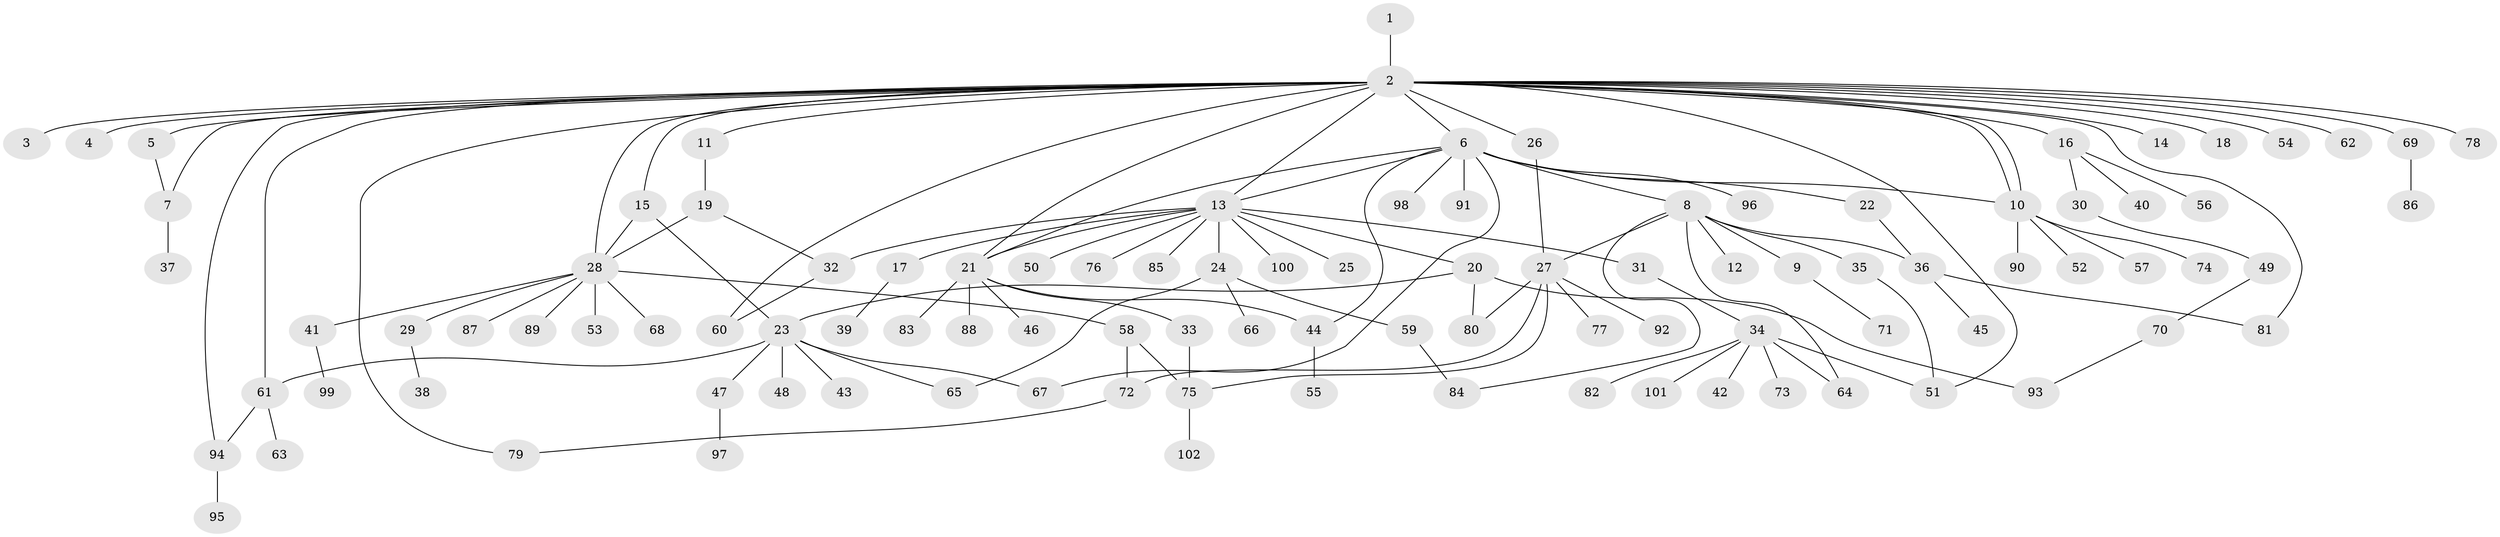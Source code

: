 // Generated by graph-tools (version 1.1) at 2025/35/03/09/25 02:35:50]
// undirected, 102 vertices, 130 edges
graph export_dot {
graph [start="1"]
  node [color=gray90,style=filled];
  1;
  2;
  3;
  4;
  5;
  6;
  7;
  8;
  9;
  10;
  11;
  12;
  13;
  14;
  15;
  16;
  17;
  18;
  19;
  20;
  21;
  22;
  23;
  24;
  25;
  26;
  27;
  28;
  29;
  30;
  31;
  32;
  33;
  34;
  35;
  36;
  37;
  38;
  39;
  40;
  41;
  42;
  43;
  44;
  45;
  46;
  47;
  48;
  49;
  50;
  51;
  52;
  53;
  54;
  55;
  56;
  57;
  58;
  59;
  60;
  61;
  62;
  63;
  64;
  65;
  66;
  67;
  68;
  69;
  70;
  71;
  72;
  73;
  74;
  75;
  76;
  77;
  78;
  79;
  80;
  81;
  82;
  83;
  84;
  85;
  86;
  87;
  88;
  89;
  90;
  91;
  92;
  93;
  94;
  95;
  96;
  97;
  98;
  99;
  100;
  101;
  102;
  1 -- 2;
  2 -- 3;
  2 -- 4;
  2 -- 5;
  2 -- 6;
  2 -- 7;
  2 -- 10;
  2 -- 10;
  2 -- 11;
  2 -- 13;
  2 -- 14;
  2 -- 15;
  2 -- 16;
  2 -- 18;
  2 -- 21;
  2 -- 26;
  2 -- 28;
  2 -- 51;
  2 -- 54;
  2 -- 60;
  2 -- 61;
  2 -- 62;
  2 -- 69;
  2 -- 78;
  2 -- 79;
  2 -- 81;
  2 -- 94;
  5 -- 7;
  6 -- 8;
  6 -- 10;
  6 -- 13;
  6 -- 21;
  6 -- 22;
  6 -- 44;
  6 -- 67;
  6 -- 91;
  6 -- 96;
  6 -- 98;
  7 -- 37;
  8 -- 9;
  8 -- 12;
  8 -- 27;
  8 -- 35;
  8 -- 36;
  8 -- 64;
  8 -- 84;
  9 -- 71;
  10 -- 52;
  10 -- 57;
  10 -- 74;
  10 -- 90;
  11 -- 19;
  13 -- 17;
  13 -- 20;
  13 -- 21;
  13 -- 24;
  13 -- 25;
  13 -- 31;
  13 -- 32;
  13 -- 50;
  13 -- 76;
  13 -- 85;
  13 -- 100;
  15 -- 23;
  15 -- 28;
  16 -- 30;
  16 -- 40;
  16 -- 56;
  17 -- 39;
  19 -- 28;
  19 -- 32;
  20 -- 23;
  20 -- 80;
  20 -- 93;
  21 -- 33;
  21 -- 44;
  21 -- 46;
  21 -- 83;
  21 -- 88;
  22 -- 36;
  23 -- 43;
  23 -- 47;
  23 -- 48;
  23 -- 61;
  23 -- 65;
  23 -- 67;
  24 -- 59;
  24 -- 65;
  24 -- 66;
  26 -- 27;
  27 -- 72;
  27 -- 75;
  27 -- 77;
  27 -- 80;
  27 -- 92;
  28 -- 29;
  28 -- 41;
  28 -- 53;
  28 -- 58;
  28 -- 68;
  28 -- 87;
  28 -- 89;
  29 -- 38;
  30 -- 49;
  31 -- 34;
  32 -- 60;
  33 -- 75;
  34 -- 42;
  34 -- 51;
  34 -- 64;
  34 -- 73;
  34 -- 82;
  34 -- 101;
  35 -- 51;
  36 -- 45;
  36 -- 81;
  41 -- 99;
  44 -- 55;
  47 -- 97;
  49 -- 70;
  58 -- 72;
  58 -- 75;
  59 -- 84;
  61 -- 63;
  61 -- 94;
  69 -- 86;
  70 -- 93;
  72 -- 79;
  75 -- 102;
  94 -- 95;
}
